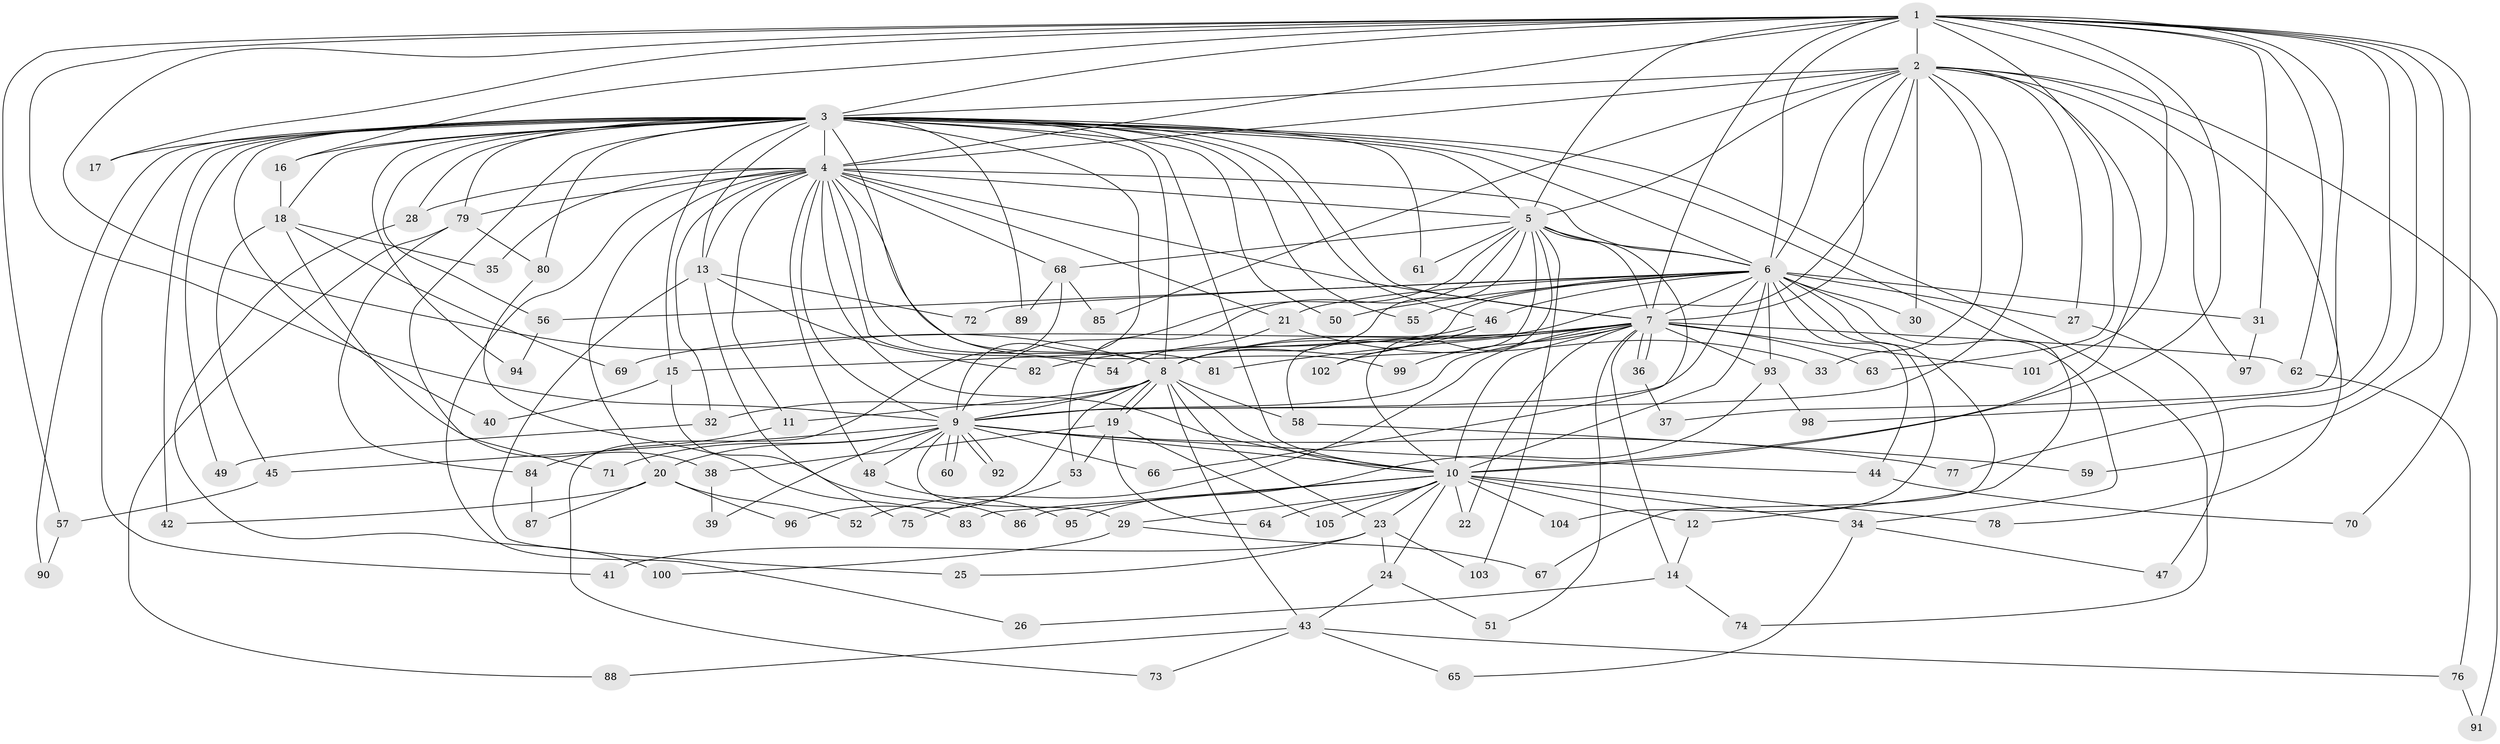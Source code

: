 // coarse degree distribution, {22: 0.047619047619047616, 2: 0.5238095238095238, 1: 0.23809523809523808, 3: 0.09523809523809523, 4: 0.047619047619047616, 17: 0.023809523809523808, 13: 0.023809523809523808}
// Generated by graph-tools (version 1.1) at 2025/48/03/04/25 21:48:11]
// undirected, 105 vertices, 235 edges
graph export_dot {
graph [start="1"]
  node [color=gray90,style=filled];
  1;
  2;
  3;
  4;
  5;
  6;
  7;
  8;
  9;
  10;
  11;
  12;
  13;
  14;
  15;
  16;
  17;
  18;
  19;
  20;
  21;
  22;
  23;
  24;
  25;
  26;
  27;
  28;
  29;
  30;
  31;
  32;
  33;
  34;
  35;
  36;
  37;
  38;
  39;
  40;
  41;
  42;
  43;
  44;
  45;
  46;
  47;
  48;
  49;
  50;
  51;
  52;
  53;
  54;
  55;
  56;
  57;
  58;
  59;
  60;
  61;
  62;
  63;
  64;
  65;
  66;
  67;
  68;
  69;
  70;
  71;
  72;
  73;
  74;
  75;
  76;
  77;
  78;
  79;
  80;
  81;
  82;
  83;
  84;
  85;
  86;
  87;
  88;
  89;
  90;
  91;
  92;
  93;
  94;
  95;
  96;
  97;
  98;
  99;
  100;
  101;
  102;
  103;
  104;
  105;
  1 -- 2;
  1 -- 3;
  1 -- 4;
  1 -- 5;
  1 -- 6;
  1 -- 7;
  1 -- 8;
  1 -- 9;
  1 -- 10;
  1 -- 16;
  1 -- 17;
  1 -- 31;
  1 -- 37;
  1 -- 57;
  1 -- 59;
  1 -- 62;
  1 -- 63;
  1 -- 70;
  1 -- 77;
  1 -- 98;
  1 -- 101;
  2 -- 3;
  2 -- 4;
  2 -- 5;
  2 -- 6;
  2 -- 7;
  2 -- 8;
  2 -- 9;
  2 -- 10;
  2 -- 27;
  2 -- 30;
  2 -- 33;
  2 -- 78;
  2 -- 85;
  2 -- 91;
  2 -- 97;
  3 -- 4;
  3 -- 5;
  3 -- 6;
  3 -- 7;
  3 -- 8;
  3 -- 9;
  3 -- 10;
  3 -- 12;
  3 -- 13;
  3 -- 15;
  3 -- 16;
  3 -- 17;
  3 -- 18;
  3 -- 28;
  3 -- 40;
  3 -- 41;
  3 -- 42;
  3 -- 46;
  3 -- 49;
  3 -- 50;
  3 -- 55;
  3 -- 56;
  3 -- 61;
  3 -- 71;
  3 -- 74;
  3 -- 79;
  3 -- 80;
  3 -- 81;
  3 -- 89;
  3 -- 90;
  3 -- 94;
  4 -- 5;
  4 -- 6;
  4 -- 7;
  4 -- 8;
  4 -- 9;
  4 -- 10;
  4 -- 11;
  4 -- 13;
  4 -- 20;
  4 -- 21;
  4 -- 26;
  4 -- 28;
  4 -- 32;
  4 -- 35;
  4 -- 48;
  4 -- 54;
  4 -- 68;
  4 -- 79;
  4 -- 99;
  5 -- 6;
  5 -- 7;
  5 -- 8;
  5 -- 9;
  5 -- 10;
  5 -- 53;
  5 -- 61;
  5 -- 66;
  5 -- 68;
  5 -- 102;
  5 -- 103;
  6 -- 7;
  6 -- 8;
  6 -- 9;
  6 -- 10;
  6 -- 21;
  6 -- 27;
  6 -- 30;
  6 -- 31;
  6 -- 34;
  6 -- 44;
  6 -- 46;
  6 -- 50;
  6 -- 55;
  6 -- 56;
  6 -- 67;
  6 -- 72;
  6 -- 93;
  6 -- 104;
  7 -- 8;
  7 -- 9;
  7 -- 10;
  7 -- 14;
  7 -- 15;
  7 -- 22;
  7 -- 36;
  7 -- 36;
  7 -- 51;
  7 -- 52;
  7 -- 62;
  7 -- 63;
  7 -- 69;
  7 -- 81;
  7 -- 93;
  7 -- 99;
  7 -- 101;
  8 -- 9;
  8 -- 10;
  8 -- 11;
  8 -- 19;
  8 -- 19;
  8 -- 23;
  8 -- 32;
  8 -- 43;
  8 -- 58;
  8 -- 96;
  9 -- 10;
  9 -- 20;
  9 -- 29;
  9 -- 39;
  9 -- 44;
  9 -- 45;
  9 -- 48;
  9 -- 60;
  9 -- 60;
  9 -- 66;
  9 -- 71;
  9 -- 77;
  9 -- 92;
  9 -- 92;
  10 -- 12;
  10 -- 22;
  10 -- 23;
  10 -- 24;
  10 -- 29;
  10 -- 34;
  10 -- 64;
  10 -- 78;
  10 -- 83;
  10 -- 86;
  10 -- 104;
  10 -- 105;
  11 -- 84;
  12 -- 14;
  13 -- 25;
  13 -- 72;
  13 -- 75;
  13 -- 82;
  14 -- 26;
  14 -- 74;
  15 -- 40;
  15 -- 86;
  16 -- 18;
  18 -- 35;
  18 -- 38;
  18 -- 45;
  18 -- 69;
  19 -- 38;
  19 -- 53;
  19 -- 64;
  19 -- 105;
  20 -- 42;
  20 -- 52;
  20 -- 87;
  20 -- 96;
  21 -- 33;
  21 -- 54;
  23 -- 24;
  23 -- 25;
  23 -- 41;
  23 -- 103;
  24 -- 43;
  24 -- 51;
  27 -- 47;
  28 -- 100;
  29 -- 67;
  29 -- 100;
  31 -- 97;
  32 -- 49;
  34 -- 47;
  34 -- 65;
  36 -- 37;
  38 -- 39;
  43 -- 65;
  43 -- 73;
  43 -- 76;
  43 -- 88;
  44 -- 70;
  45 -- 57;
  46 -- 58;
  46 -- 82;
  46 -- 102;
  48 -- 95;
  53 -- 75;
  56 -- 94;
  57 -- 90;
  58 -- 59;
  62 -- 76;
  68 -- 73;
  68 -- 85;
  68 -- 89;
  76 -- 91;
  79 -- 80;
  79 -- 84;
  79 -- 88;
  80 -- 83;
  84 -- 87;
  93 -- 95;
  93 -- 98;
}
